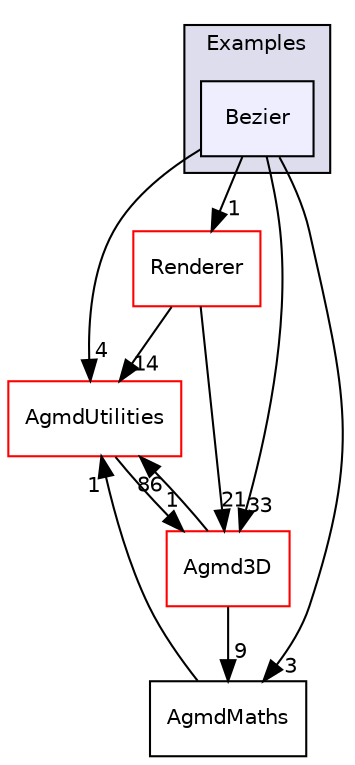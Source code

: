 digraph "src/Examples/Bezier" {
  compound=true
  node [ fontsize="10", fontname="Helvetica"];
  edge [ labelfontsize="10", labelfontname="Helvetica"];
  subgraph clusterdir_4e5e3ea17f94a2f6002e083cb355ccda {
    graph [ bgcolor="#ddddee", pencolor="black", label="Examples" fontname="Helvetica", fontsize="10", URL="dir_4e5e3ea17f94a2f6002e083cb355ccda.html"]
  dir_2e714d9f8b359da0b81a2832b36aac8d [shape=box, label="Bezier", style="filled", fillcolor="#eeeeff", pencolor="black", URL="dir_2e714d9f8b359da0b81a2832b36aac8d.html"];
  }
  dir_f26eb1c4e84094c4df4f7a4f9a1bc3da [shape=box label="Renderer" fillcolor="white" style="filled" color="red" URL="dir_f26eb1c4e84094c4df4f7a4f9a1bc3da.html"];
  dir_c11272a1c791afc0e19bc74f6f6797fb [shape=box label="AgmdUtilities" fillcolor="white" style="filled" color="red" URL="dir_c11272a1c791afc0e19bc74f6f6797fb.html"];
  dir_b6dd29adde0db5f9f95c54dc9697d5b1 [shape=box label="Agmd3D" fillcolor="white" style="filled" color="red" URL="dir_b6dd29adde0db5f9f95c54dc9697d5b1.html"];
  dir_63fe998611d45edd7ddae16015d2257a [shape=box label="AgmdMaths" URL="dir_63fe998611d45edd7ddae16015d2257a.html"];
  dir_f26eb1c4e84094c4df4f7a4f9a1bc3da->dir_c11272a1c791afc0e19bc74f6f6797fb [headlabel="14", labeldistance=1.5 headhref="dir_000049_000034.html"];
  dir_f26eb1c4e84094c4df4f7a4f9a1bc3da->dir_b6dd29adde0db5f9f95c54dc9697d5b1 [headlabel="21", labeldistance=1.5 headhref="dir_000049_000001.html"];
  dir_2e714d9f8b359da0b81a2832b36aac8d->dir_f26eb1c4e84094c4df4f7a4f9a1bc3da [headlabel="1", labeldistance=1.5 headhref="dir_000038_000049.html"];
  dir_2e714d9f8b359da0b81a2832b36aac8d->dir_c11272a1c791afc0e19bc74f6f6797fb [headlabel="4", labeldistance=1.5 headhref="dir_000038_000034.html"];
  dir_2e714d9f8b359da0b81a2832b36aac8d->dir_b6dd29adde0db5f9f95c54dc9697d5b1 [headlabel="33", labeldistance=1.5 headhref="dir_000038_000001.html"];
  dir_2e714d9f8b359da0b81a2832b36aac8d->dir_63fe998611d45edd7ddae16015d2257a [headlabel="3", labeldistance=1.5 headhref="dir_000038_000025.html"];
  dir_c11272a1c791afc0e19bc74f6f6797fb->dir_b6dd29adde0db5f9f95c54dc9697d5b1 [headlabel="1", labeldistance=1.5 headhref="dir_000034_000001.html"];
  dir_b6dd29adde0db5f9f95c54dc9697d5b1->dir_c11272a1c791afc0e19bc74f6f6797fb [headlabel="86", labeldistance=1.5 headhref="dir_000001_000034.html"];
  dir_b6dd29adde0db5f9f95c54dc9697d5b1->dir_63fe998611d45edd7ddae16015d2257a [headlabel="9", labeldistance=1.5 headhref="dir_000001_000025.html"];
  dir_63fe998611d45edd7ddae16015d2257a->dir_c11272a1c791afc0e19bc74f6f6797fb [headlabel="1", labeldistance=1.5 headhref="dir_000025_000034.html"];
}
